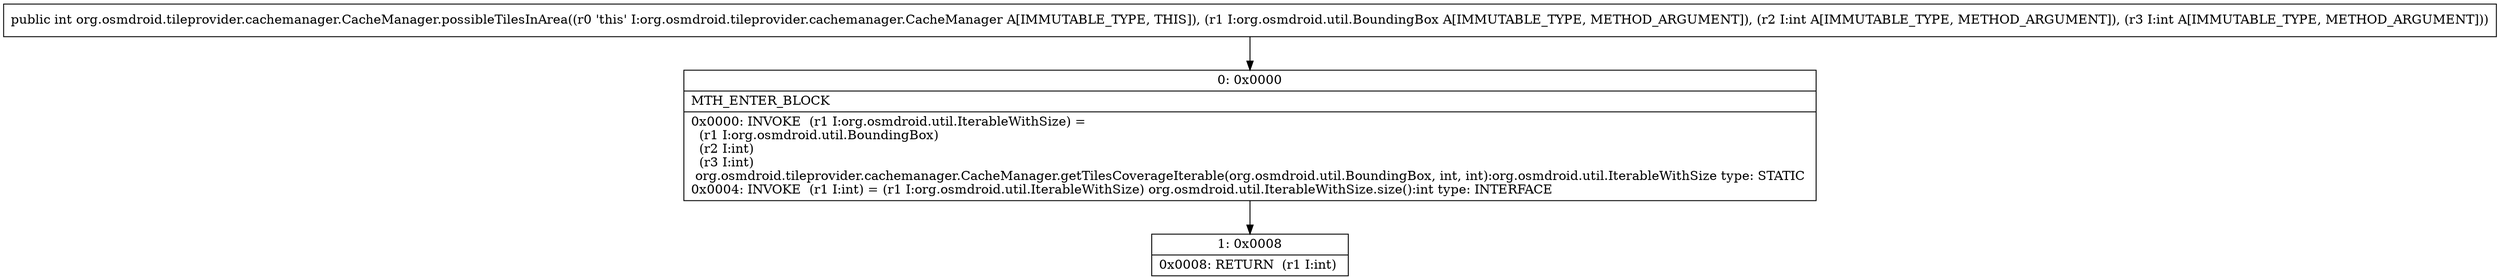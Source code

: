 digraph "CFG fororg.osmdroid.tileprovider.cachemanager.CacheManager.possibleTilesInArea(Lorg\/osmdroid\/util\/BoundingBox;II)I" {
Node_0 [shape=record,label="{0\:\ 0x0000|MTH_ENTER_BLOCK\l|0x0000: INVOKE  (r1 I:org.osmdroid.util.IterableWithSize) = \l  (r1 I:org.osmdroid.util.BoundingBox)\l  (r2 I:int)\l  (r3 I:int)\l org.osmdroid.tileprovider.cachemanager.CacheManager.getTilesCoverageIterable(org.osmdroid.util.BoundingBox, int, int):org.osmdroid.util.IterableWithSize type: STATIC \l0x0004: INVOKE  (r1 I:int) = (r1 I:org.osmdroid.util.IterableWithSize) org.osmdroid.util.IterableWithSize.size():int type: INTERFACE \l}"];
Node_1 [shape=record,label="{1\:\ 0x0008|0x0008: RETURN  (r1 I:int) \l}"];
MethodNode[shape=record,label="{public int org.osmdroid.tileprovider.cachemanager.CacheManager.possibleTilesInArea((r0 'this' I:org.osmdroid.tileprovider.cachemanager.CacheManager A[IMMUTABLE_TYPE, THIS]), (r1 I:org.osmdroid.util.BoundingBox A[IMMUTABLE_TYPE, METHOD_ARGUMENT]), (r2 I:int A[IMMUTABLE_TYPE, METHOD_ARGUMENT]), (r3 I:int A[IMMUTABLE_TYPE, METHOD_ARGUMENT])) }"];
MethodNode -> Node_0;
Node_0 -> Node_1;
}

